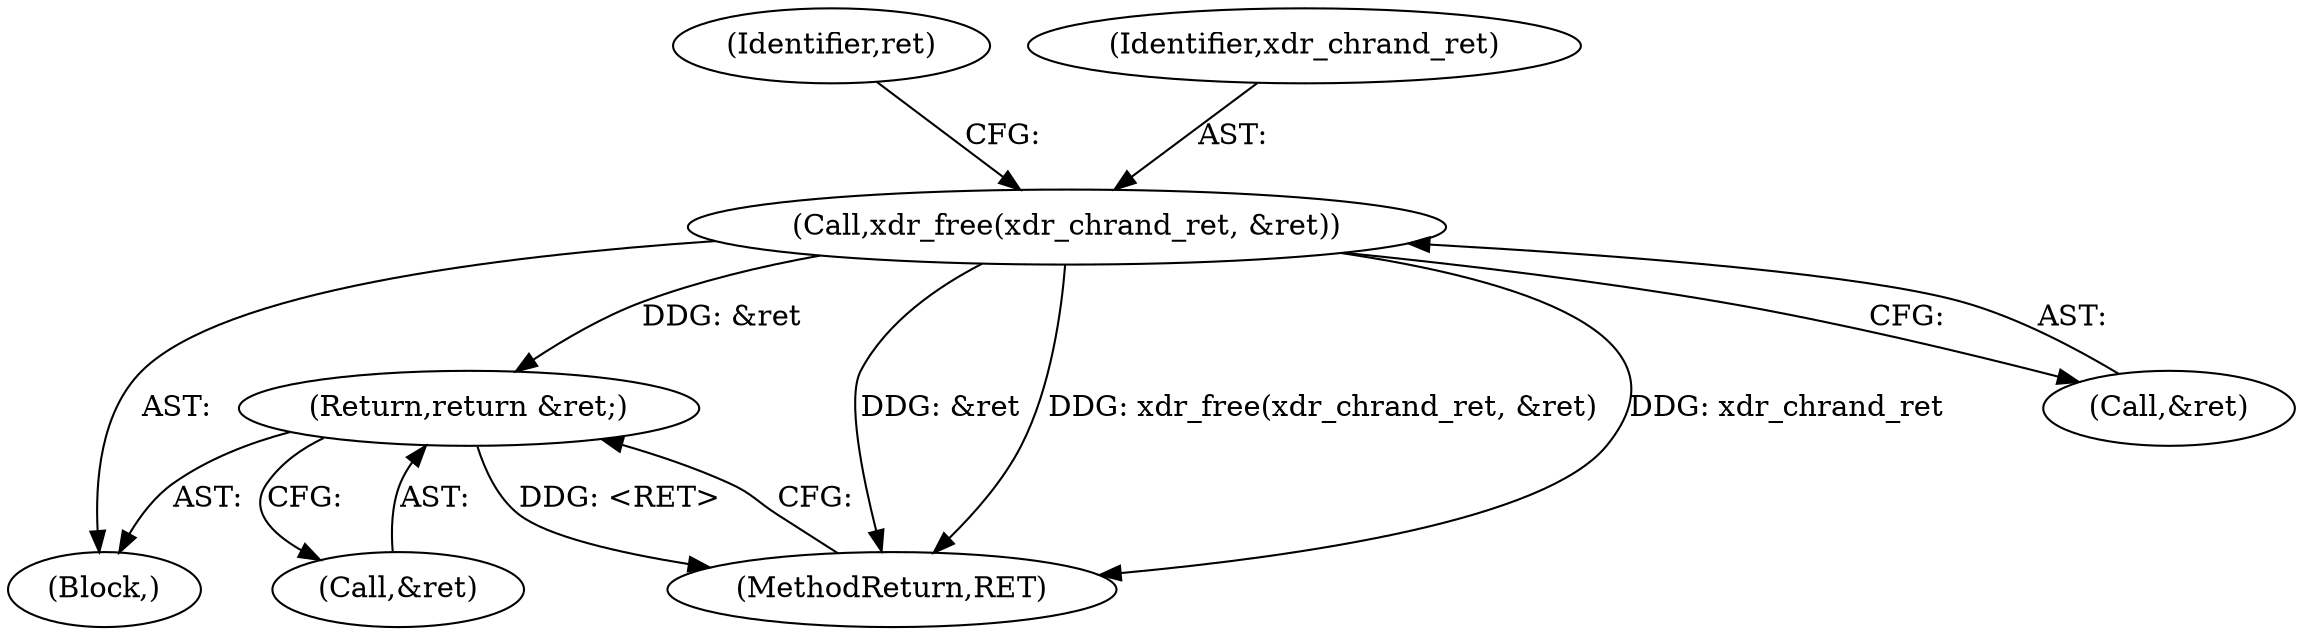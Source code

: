 digraph "0_krb5_83ed75feba32e46f736fcce0d96a0445f29b96c2_2@API" {
"1000123" [label="(Call,xdr_free(xdr_chrand_ret, &ret))"];
"1000340" [label="(Return,return &ret;)"];
"1000340" [label="(Return,return &ret;)"];
"1000103" [label="(Block,)"];
"1000341" [label="(Call,&ret)"];
"1000343" [label="(MethodReturn,RET)"];
"1000125" [label="(Call,&ret)"];
"1000123" [label="(Call,xdr_free(xdr_chrand_ret, &ret))"];
"1000130" [label="(Identifier,ret)"];
"1000124" [label="(Identifier,xdr_chrand_ret)"];
"1000123" -> "1000103"  [label="AST: "];
"1000123" -> "1000125"  [label="CFG: "];
"1000124" -> "1000123"  [label="AST: "];
"1000125" -> "1000123"  [label="AST: "];
"1000130" -> "1000123"  [label="CFG: "];
"1000123" -> "1000343"  [label="DDG: &ret"];
"1000123" -> "1000343"  [label="DDG: xdr_free(xdr_chrand_ret, &ret)"];
"1000123" -> "1000343"  [label="DDG: xdr_chrand_ret"];
"1000123" -> "1000340"  [label="DDG: &ret"];
"1000340" -> "1000103"  [label="AST: "];
"1000340" -> "1000341"  [label="CFG: "];
"1000341" -> "1000340"  [label="AST: "];
"1000343" -> "1000340"  [label="CFG: "];
"1000340" -> "1000343"  [label="DDG: <RET>"];
}
